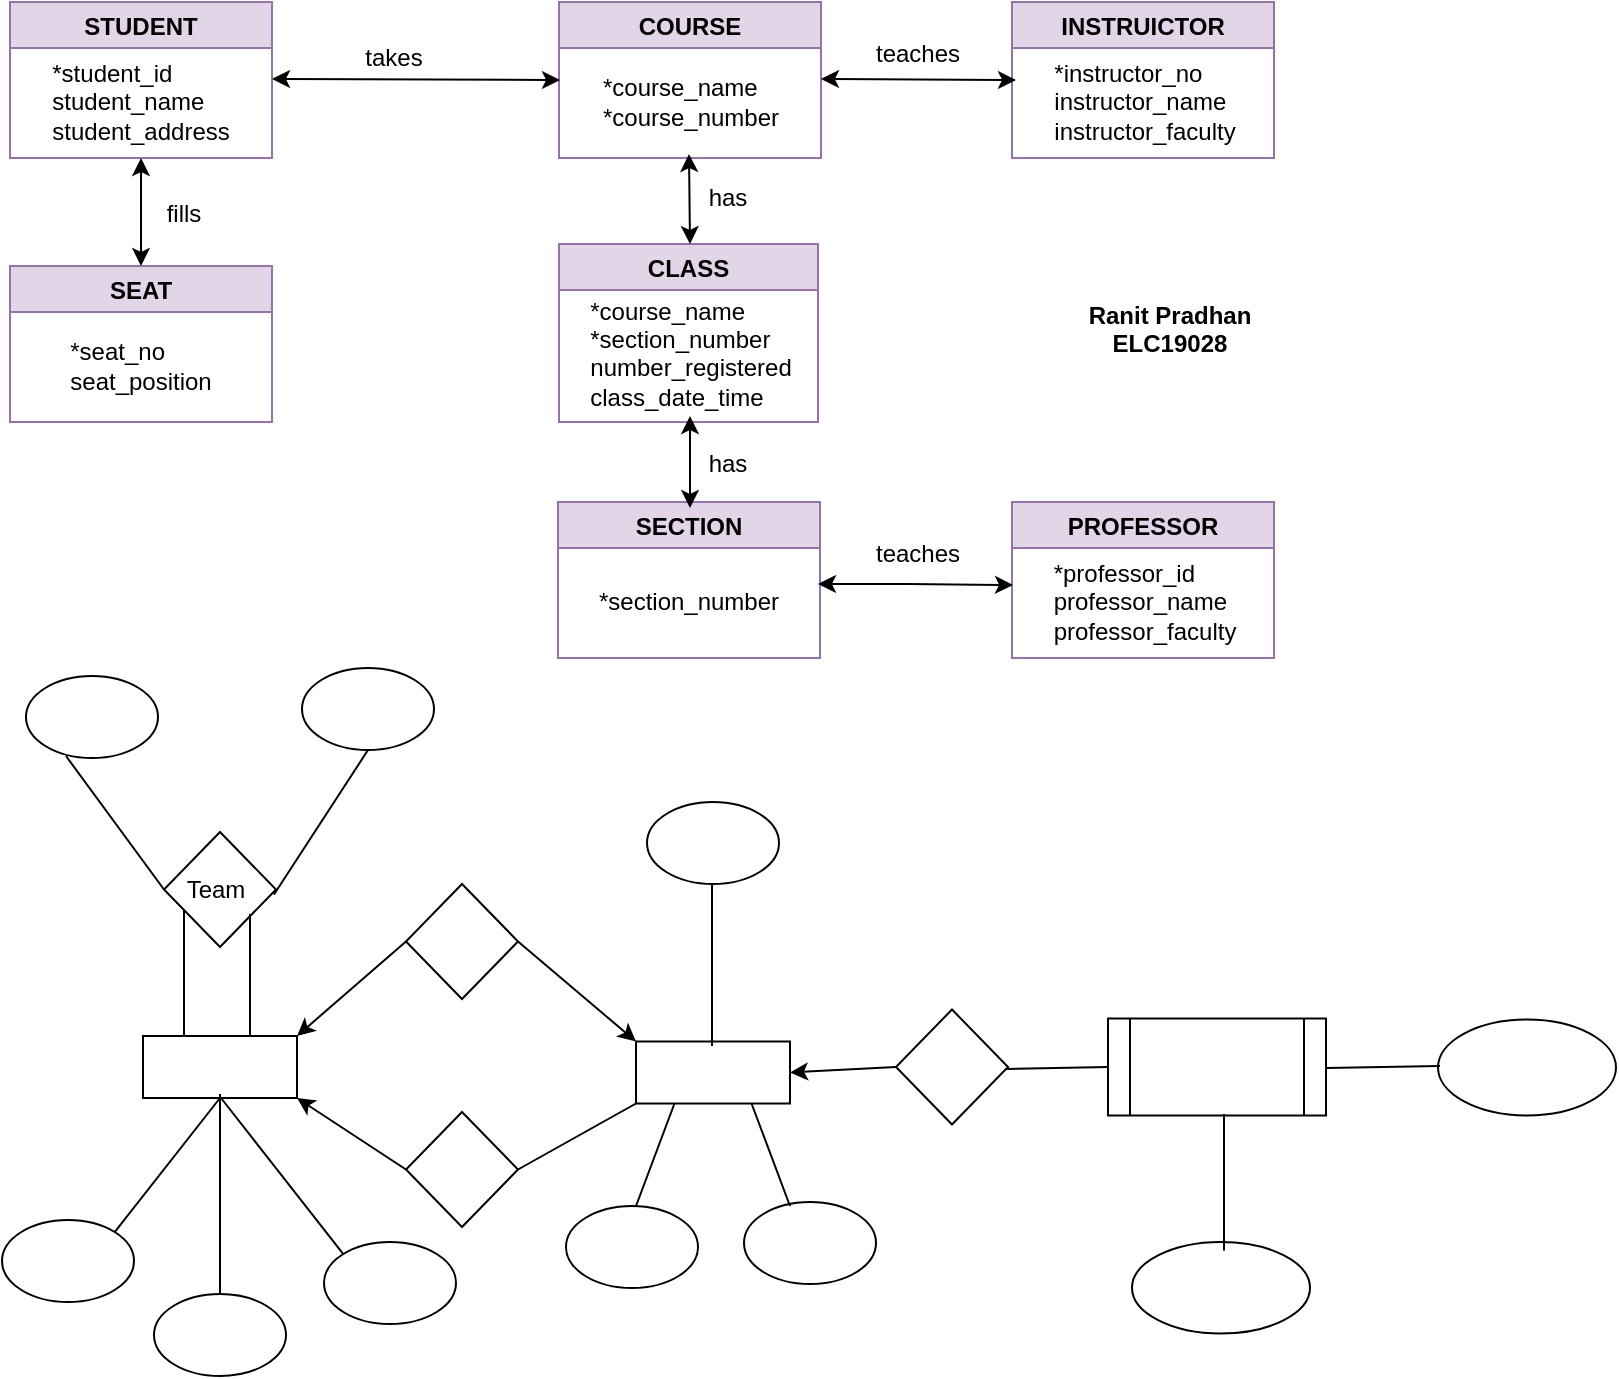 <mxfile version="16.5.6" type="github">
  <diagram id="NNdJHqBH9D12fwPxONFa" name="Page-1">
    <mxGraphModel dx="814" dy="470" grid="0" gridSize="10" guides="1" tooltips="1" connect="1" arrows="1" fold="1" page="1" pageScale="1" pageWidth="850" pageHeight="1100" math="0" shadow="0">
      <root>
        <mxCell id="0" />
        <mxCell id="1" parent="0" />
        <mxCell id="EjGBcRymK41cddXluUsa-5" value="STUDENT" style="swimlane;fillColor=#e1d5e7;strokeColor=#9673a6;" vertex="1" parent="1">
          <mxGeometry x="20" y="150" width="131" height="78" as="geometry" />
        </mxCell>
        <mxCell id="EjGBcRymK41cddXluUsa-6" value="&lt;div align=&quot;justify&quot;&gt;*student_id&lt;/div&gt;&lt;div align=&quot;justify&quot;&gt;student_name&lt;/div&gt;&lt;div align=&quot;justify&quot;&gt;student_address&lt;br&gt;&lt;/div&gt;" style="text;html=1;align=center;verticalAlign=middle;resizable=0;points=[];autosize=1;strokeColor=none;fillColor=none;" vertex="1" parent="EjGBcRymK41cddXluUsa-5">
          <mxGeometry x="16" y="27" width="98" height="46" as="geometry" />
        </mxCell>
        <mxCell id="EjGBcRymK41cddXluUsa-9" value="SEAT" style="swimlane;fillColor=#e1d5e7;strokeColor=#9673a6;" vertex="1" parent="1">
          <mxGeometry x="20" y="282" width="131" height="78" as="geometry" />
        </mxCell>
        <mxCell id="EjGBcRymK41cddXluUsa-10" value="&lt;div align=&quot;justify&quot;&gt;*seat_no&lt;/div&gt;&lt;div align=&quot;justify&quot;&gt;seat_position&lt;br&gt;&lt;/div&gt;" style="text;html=1;align=center;verticalAlign=middle;resizable=0;points=[];autosize=1;strokeColor=none;fillColor=none;" vertex="1" parent="EjGBcRymK41cddXluUsa-9">
          <mxGeometry x="25" y="34" width="80" height="32" as="geometry" />
        </mxCell>
        <mxCell id="EjGBcRymK41cddXluUsa-11" value="COURSE" style="swimlane;fillColor=#e1d5e7;strokeColor=#9673a6;" vertex="1" parent="1">
          <mxGeometry x="294.5" y="150" width="131" height="78" as="geometry" />
        </mxCell>
        <mxCell id="EjGBcRymK41cddXluUsa-12" value="&lt;div align=&quot;justify&quot;&gt;*course_name&lt;/div&gt;&lt;div align=&quot;justify&quot;&gt;*course_number&lt;br&gt;&lt;/div&gt;" style="text;html=1;align=center;verticalAlign=middle;resizable=0;points=[];autosize=1;strokeColor=none;fillColor=none;" vertex="1" parent="EjGBcRymK41cddXluUsa-11">
          <mxGeometry x="16" y="34" width="98" height="32" as="geometry" />
        </mxCell>
        <mxCell id="EjGBcRymK41cddXluUsa-13" value="CLASS" style="swimlane;fillColor=#e1d5e7;strokeColor=#9673a6;" vertex="1" parent="1">
          <mxGeometry x="294.5" y="271" width="129.5" height="89" as="geometry" />
        </mxCell>
        <mxCell id="EjGBcRymK41cddXluUsa-14" value="&lt;div align=&quot;justify&quot;&gt;*course_name&lt;/div&gt;&lt;div align=&quot;justify&quot;&gt;*section_number&lt;/div&gt;&lt;div align=&quot;justify&quot;&gt;number_registered&lt;/div&gt;&lt;div align=&quot;justify&quot;&gt;class_date_time&lt;br&gt;&lt;/div&gt;&lt;div align=&quot;justify&quot;&gt;&lt;br&gt;&lt;/div&gt;" style="text;html=1;align=center;verticalAlign=middle;resizable=0;points=[];autosize=1;strokeColor=none;fillColor=none;" vertex="1" parent="EjGBcRymK41cddXluUsa-13">
          <mxGeometry x="10" y="25" width="110" height="74" as="geometry" />
        </mxCell>
        <mxCell id="EjGBcRymK41cddXluUsa-15" value="SECTION" style="swimlane;fillColor=#e1d5e7;strokeColor=#9673a6;" vertex="1" parent="1">
          <mxGeometry x="294" y="400" width="131" height="78" as="geometry" />
        </mxCell>
        <mxCell id="EjGBcRymK41cddXluUsa-16" value="*section_number" style="text;html=1;align=center;verticalAlign=middle;resizable=0;points=[];autosize=1;strokeColor=none;fillColor=none;" vertex="1" parent="EjGBcRymK41cddXluUsa-15">
          <mxGeometry x="15" y="41" width="100" height="18" as="geometry" />
        </mxCell>
        <mxCell id="EjGBcRymK41cddXluUsa-17" value="INSTRUICTOR" style="swimlane;fillColor=#e1d5e7;strokeColor=#9673a6;startSize=23;" vertex="1" parent="1">
          <mxGeometry x="521" y="150" width="131" height="78" as="geometry" />
        </mxCell>
        <mxCell id="EjGBcRymK41cddXluUsa-18" value="&lt;div align=&quot;justify&quot;&gt;*instructor_no&lt;/div&gt;&lt;div align=&quot;justify&quot;&gt;instructor_name&lt;/div&gt;&lt;div align=&quot;justify&quot;&gt;&lt;div&gt;instructor_faculty&lt;/div&gt;&lt;/div&gt;" style="text;html=1;align=center;verticalAlign=middle;resizable=0;points=[];autosize=1;strokeColor=none;fillColor=none;" vertex="1" parent="EjGBcRymK41cddXluUsa-17">
          <mxGeometry x="15" y="27" width="101" height="46" as="geometry" />
        </mxCell>
        <mxCell id="EjGBcRymK41cddXluUsa-19" value="PROFESSOR" style="swimlane;fillColor=#e1d5e7;strokeColor=#9673a6;" vertex="1" parent="1">
          <mxGeometry x="521" y="400" width="131" height="78" as="geometry" />
        </mxCell>
        <mxCell id="EjGBcRymK41cddXluUsa-20" value="&lt;div align=&quot;justify&quot;&gt;*professor_id&lt;/div&gt;&lt;div align=&quot;justify&quot;&gt;professor_name&lt;/div&gt;&lt;div align=&quot;justify&quot;&gt;professor_faculty&lt;br&gt;&lt;/div&gt;" style="text;html=1;align=center;verticalAlign=middle;resizable=0;points=[];autosize=1;strokeColor=none;fillColor=none;" vertex="1" parent="EjGBcRymK41cddXluUsa-19">
          <mxGeometry x="15" y="27" width="101" height="46" as="geometry" />
        </mxCell>
        <mxCell id="EjGBcRymK41cddXluUsa-45" value="" style="endArrow=classic;startArrow=classic;html=1;rounded=0;shadow=0;sketch=0;entryX=0.5;entryY=1;entryDx=0;entryDy=0;exitX=0.5;exitY=0;exitDx=0;exitDy=0;" edge="1" parent="1" source="EjGBcRymK41cddXluUsa-9" target="EjGBcRymK41cddXluUsa-5">
          <mxGeometry width="50" height="50" relative="1" as="geometry">
            <mxPoint x="158" y="291" as="sourcePoint" />
            <mxPoint x="158" y="221" as="targetPoint" />
          </mxGeometry>
        </mxCell>
        <mxCell id="EjGBcRymK41cddXluUsa-46" value="" style="endArrow=classic;startArrow=classic;html=1;rounded=0;shadow=0;sketch=0;entryX=0.5;entryY=1;entryDx=0;entryDy=0;" edge="1" parent="1">
          <mxGeometry width="50" height="50" relative="1" as="geometry">
            <mxPoint x="295" y="189" as="sourcePoint" />
            <mxPoint x="151" y="188.5" as="targetPoint" />
            <Array as="points" />
          </mxGeometry>
        </mxCell>
        <mxCell id="EjGBcRymK41cddXluUsa-47" value="" style="endArrow=classic;startArrow=classic;html=1;rounded=0;shadow=0;sketch=0;entryX=0.5;entryY=1;entryDx=0;entryDy=0;" edge="1" parent="1">
          <mxGeometry width="50" height="50" relative="1" as="geometry">
            <mxPoint x="523" y="189" as="sourcePoint" />
            <mxPoint x="425.5" y="188.5" as="targetPoint" />
            <Array as="points" />
          </mxGeometry>
        </mxCell>
        <mxCell id="EjGBcRymK41cddXluUsa-48" value="" style="endArrow=classic;startArrow=classic;html=1;rounded=0;shadow=0;sketch=0;entryX=0.5;entryY=1;entryDx=0;entryDy=0;" edge="1" parent="1">
          <mxGeometry width="50" height="50" relative="1" as="geometry">
            <mxPoint x="360" y="271" as="sourcePoint" />
            <mxPoint x="359.5" y="226" as="targetPoint" />
          </mxGeometry>
        </mxCell>
        <mxCell id="EjGBcRymK41cddXluUsa-50" value="" style="endArrow=classic;startArrow=classic;html=1;rounded=0;shadow=0;sketch=0;" edge="1" parent="1">
          <mxGeometry width="50" height="50" relative="1" as="geometry">
            <mxPoint x="360" y="403" as="sourcePoint" />
            <mxPoint x="360" y="357" as="targetPoint" />
            <Array as="points">
              <mxPoint x="360" y="380" />
            </Array>
          </mxGeometry>
        </mxCell>
        <mxCell id="EjGBcRymK41cddXluUsa-51" value="" style="endArrow=classic;startArrow=classic;html=1;rounded=0;shadow=0;sketch=0;entryX=0.5;entryY=1;entryDx=0;entryDy=0;" edge="1" parent="1">
          <mxGeometry width="50" height="50" relative="1" as="geometry">
            <mxPoint x="521.5" y="441.5" as="sourcePoint" />
            <mxPoint x="424" y="441" as="targetPoint" />
            <Array as="points">
              <mxPoint x="469" y="441" />
            </Array>
          </mxGeometry>
        </mxCell>
        <mxCell id="EjGBcRymK41cddXluUsa-52" value="teaches" style="text;html=1;strokeColor=none;fillColor=none;align=center;verticalAlign=middle;whiteSpace=wrap;rounded=0;" vertex="1" parent="1">
          <mxGeometry x="444" y="411" width="60" height="30" as="geometry" />
        </mxCell>
        <mxCell id="EjGBcRymK41cddXluUsa-53" value="teaches" style="text;html=1;strokeColor=none;fillColor=none;align=center;verticalAlign=middle;whiteSpace=wrap;rounded=0;" vertex="1" parent="1">
          <mxGeometry x="444" y="161" width="60" height="30" as="geometry" />
        </mxCell>
        <mxCell id="EjGBcRymK41cddXluUsa-55" value="has" style="text;html=1;strokeColor=none;fillColor=none;align=center;verticalAlign=middle;whiteSpace=wrap;rounded=0;" vertex="1" parent="1">
          <mxGeometry x="349" y="366" width="60" height="30" as="geometry" />
        </mxCell>
        <mxCell id="EjGBcRymK41cddXluUsa-56" value="has" style="text;html=1;strokeColor=none;fillColor=none;align=center;verticalAlign=middle;whiteSpace=wrap;rounded=0;" vertex="1" parent="1">
          <mxGeometry x="349" y="233" width="60" height="30" as="geometry" />
        </mxCell>
        <mxCell id="EjGBcRymK41cddXluUsa-57" value="takes" style="text;html=1;strokeColor=none;fillColor=none;align=center;verticalAlign=middle;whiteSpace=wrap;rounded=0;" vertex="1" parent="1">
          <mxGeometry x="182" y="163" width="60" height="30" as="geometry" />
        </mxCell>
        <mxCell id="EjGBcRymK41cddXluUsa-58" value="fills" style="text;html=1;strokeColor=none;fillColor=none;align=center;verticalAlign=middle;whiteSpace=wrap;rounded=0;" vertex="1" parent="1">
          <mxGeometry x="77" y="241" width="60" height="30" as="geometry" />
        </mxCell>
        <mxCell id="EjGBcRymK41cddXluUsa-59" value="&lt;div&gt;&lt;b&gt;Ranit Pradhan&lt;/b&gt;&lt;/div&gt;&lt;div&gt;&lt;b&gt;ELC19028&lt;br&gt;&lt;/b&gt;&lt;/div&gt;&lt;div&gt;&lt;b&gt;&lt;br&gt;&lt;/b&gt;&lt;/div&gt;" style="text;html=1;strokeColor=none;fillColor=none;align=center;verticalAlign=middle;whiteSpace=wrap;rounded=0;" vertex="1" parent="1">
          <mxGeometry x="532" y="287.75" width="136" height="66.5" as="geometry" />
        </mxCell>
        <mxCell id="EjGBcRymK41cddXluUsa-60" value="" style="rounded=0;whiteSpace=wrap;html=1;gradientColor=none;" vertex="1" parent="1">
          <mxGeometry x="86.5" y="667" width="77" height="31" as="geometry" />
        </mxCell>
        <mxCell id="EjGBcRymK41cddXluUsa-61" value="" style="rounded=0;whiteSpace=wrap;html=1;gradientColor=none;" vertex="1" parent="1">
          <mxGeometry x="333" y="669.75" width="77" height="31" as="geometry" />
        </mxCell>
        <mxCell id="EjGBcRymK41cddXluUsa-95" style="edgeStyle=none;rounded=0;sketch=0;orthogonalLoop=1;jettySize=auto;html=1;exitX=0;exitY=0.5;exitDx=0;exitDy=0;entryX=1;entryY=0.5;entryDx=0;entryDy=0;shadow=0;" edge="1" parent="1" source="EjGBcRymK41cddXluUsa-63" target="EjGBcRymK41cddXluUsa-61">
          <mxGeometry relative="1" as="geometry" />
        </mxCell>
        <mxCell id="EjGBcRymK41cddXluUsa-63" value="" style="rhombus;whiteSpace=wrap;html=1;gradientColor=none;" vertex="1" parent="1">
          <mxGeometry x="463" y="653.75" width="56" height="57.5" as="geometry" />
        </mxCell>
        <mxCell id="EjGBcRymK41cddXluUsa-64" value="" style="shape=process;whiteSpace=wrap;html=1;backgroundOutline=1;gradientColor=none;" vertex="1" parent="1">
          <mxGeometry x="569" y="658.25" width="109" height="48.5" as="geometry" />
        </mxCell>
        <mxCell id="EjGBcRymK41cddXluUsa-65" value="" style="ellipse;whiteSpace=wrap;html=1;gradientColor=none;" vertex="1" parent="1">
          <mxGeometry x="734" y="658.75" width="89" height="48" as="geometry" />
        </mxCell>
        <mxCell id="EjGBcRymK41cddXluUsa-66" value="" style="ellipse;whiteSpace=wrap;html=1;gradientColor=none;" vertex="1" parent="1">
          <mxGeometry x="581" y="770" width="89" height="45.75" as="geometry" />
        </mxCell>
        <mxCell id="EjGBcRymK41cddXluUsa-68" value="" style="ellipse;whiteSpace=wrap;html=1;gradientColor=none;" vertex="1" parent="1">
          <mxGeometry x="16" y="759" width="66" height="41" as="geometry" />
        </mxCell>
        <mxCell id="EjGBcRymK41cddXluUsa-69" value="" style="ellipse;whiteSpace=wrap;html=1;gradientColor=none;" vertex="1" parent="1">
          <mxGeometry x="92" y="796" width="66" height="41" as="geometry" />
        </mxCell>
        <mxCell id="EjGBcRymK41cddXluUsa-70" value="" style="ellipse;whiteSpace=wrap;html=1;gradientColor=none;" vertex="1" parent="1">
          <mxGeometry x="177" y="770" width="66" height="41" as="geometry" />
        </mxCell>
        <mxCell id="EjGBcRymK41cddXluUsa-85" style="edgeStyle=none;rounded=0;sketch=0;orthogonalLoop=1;jettySize=auto;html=1;exitX=0;exitY=0.5;exitDx=0;exitDy=0;entryX=1;entryY=0;entryDx=0;entryDy=0;shadow=0;" edge="1" parent="1" source="EjGBcRymK41cddXluUsa-71" target="EjGBcRymK41cddXluUsa-60">
          <mxGeometry relative="1" as="geometry" />
        </mxCell>
        <mxCell id="EjGBcRymK41cddXluUsa-87" style="edgeStyle=none;rounded=0;sketch=0;orthogonalLoop=1;jettySize=auto;html=1;exitX=1;exitY=0.5;exitDx=0;exitDy=0;entryX=0;entryY=0;entryDx=0;entryDy=0;shadow=0;" edge="1" parent="1" source="EjGBcRymK41cddXluUsa-71" target="EjGBcRymK41cddXluUsa-61">
          <mxGeometry relative="1" as="geometry" />
        </mxCell>
        <mxCell id="EjGBcRymK41cddXluUsa-71" value="" style="rhombus;whiteSpace=wrap;html=1;gradientColor=none;" vertex="1" parent="1">
          <mxGeometry x="218" y="591" width="56" height="57.5" as="geometry" />
        </mxCell>
        <mxCell id="EjGBcRymK41cddXluUsa-86" style="edgeStyle=none;rounded=0;sketch=0;orthogonalLoop=1;jettySize=auto;html=1;exitX=0;exitY=0.5;exitDx=0;exitDy=0;entryX=1;entryY=1;entryDx=0;entryDy=0;shadow=0;" edge="1" parent="1" source="EjGBcRymK41cddXluUsa-72" target="EjGBcRymK41cddXluUsa-60">
          <mxGeometry relative="1" as="geometry" />
        </mxCell>
        <mxCell id="EjGBcRymK41cddXluUsa-72" value="" style="rhombus;whiteSpace=wrap;html=1;gradientColor=none;" vertex="1" parent="1">
          <mxGeometry x="218" y="705" width="56" height="57.5" as="geometry" />
        </mxCell>
        <mxCell id="EjGBcRymK41cddXluUsa-77" value="" style="endArrow=none;html=1;rounded=0;shadow=0;sketch=0;entryX=0;entryY=0;entryDx=0;entryDy=0;" edge="1" parent="1" target="EjGBcRymK41cddXluUsa-70">
          <mxGeometry width="50" height="50" relative="1" as="geometry">
            <mxPoint x="125.5" y="698" as="sourcePoint" />
            <mxPoint x="163.5" y="730.12" as="targetPoint" />
          </mxGeometry>
        </mxCell>
        <mxCell id="EjGBcRymK41cddXluUsa-78" value="" style="endArrow=none;html=1;rounded=0;shadow=0;sketch=0;exitX=0.5;exitY=0;exitDx=0;exitDy=0;" edge="1" parent="1" source="EjGBcRymK41cddXluUsa-69">
          <mxGeometry width="50" height="50" relative="1" as="geometry">
            <mxPoint x="124.5" y="765" as="sourcePoint" />
            <mxPoint x="125" y="696" as="targetPoint" />
          </mxGeometry>
        </mxCell>
        <mxCell id="EjGBcRymK41cddXluUsa-79" value="" style="endArrow=none;html=1;rounded=0;shadow=0;sketch=0;entryX=0.5;entryY=1;entryDx=0;entryDy=0;exitX=1;exitY=0;exitDx=0;exitDy=0;" edge="1" parent="1" source="EjGBcRymK41cddXluUsa-68" target="EjGBcRymK41cddXluUsa-60">
          <mxGeometry width="50" height="50" relative="1" as="geometry">
            <mxPoint x="55" y="705" as="sourcePoint" />
            <mxPoint x="115.879" y="783.184" as="targetPoint" />
          </mxGeometry>
        </mxCell>
        <mxCell id="EjGBcRymK41cddXluUsa-80" value="" style="rhombus;whiteSpace=wrap;html=1;gradientColor=none;" vertex="1" parent="1">
          <mxGeometry x="97" y="565" width="56" height="57.5" as="geometry" />
        </mxCell>
        <mxCell id="EjGBcRymK41cddXluUsa-83" value="" style="endArrow=none;html=1;rounded=0;shadow=0;sketch=0;" edge="1" parent="1">
          <mxGeometry width="50" height="50" relative="1" as="geometry">
            <mxPoint x="140" y="667" as="sourcePoint" />
            <mxPoint x="140" y="606" as="targetPoint" />
          </mxGeometry>
        </mxCell>
        <mxCell id="EjGBcRymK41cddXluUsa-84" value="" style="endArrow=none;html=1;rounded=0;shadow=0;sketch=0;" edge="1" parent="1">
          <mxGeometry width="50" height="50" relative="1" as="geometry">
            <mxPoint x="107" y="667" as="sourcePoint" />
            <mxPoint x="107" y="604" as="targetPoint" />
            <Array as="points" />
          </mxGeometry>
        </mxCell>
        <mxCell id="EjGBcRymK41cddXluUsa-88" value="" style="endArrow=none;html=1;rounded=0;shadow=0;sketch=0;entryX=0;entryY=1;entryDx=0;entryDy=0;exitX=1;exitY=0.5;exitDx=0;exitDy=0;" edge="1" parent="1" source="EjGBcRymK41cddXluUsa-72" target="EjGBcRymK41cddXluUsa-61">
          <mxGeometry width="50" height="50" relative="1" as="geometry">
            <mxPoint x="274" y="736" as="sourcePoint" />
            <mxPoint x="324" y="686" as="targetPoint" />
          </mxGeometry>
        </mxCell>
        <mxCell id="EjGBcRymK41cddXluUsa-89" value="" style="ellipse;whiteSpace=wrap;html=1;gradientColor=none;" vertex="1" parent="1">
          <mxGeometry x="387" y="750" width="66" height="41" as="geometry" />
        </mxCell>
        <mxCell id="EjGBcRymK41cddXluUsa-90" value="" style="ellipse;whiteSpace=wrap;html=1;gradientColor=none;" vertex="1" parent="1">
          <mxGeometry x="298" y="752" width="66" height="41" as="geometry" />
        </mxCell>
        <mxCell id="EjGBcRymK41cddXluUsa-91" value="" style="ellipse;whiteSpace=wrap;html=1;gradientColor=none;" vertex="1" parent="1">
          <mxGeometry x="338.5" y="550" width="66" height="41" as="geometry" />
        </mxCell>
        <mxCell id="EjGBcRymK41cddXluUsa-92" value="" style="endArrow=none;html=1;rounded=0;shadow=0;sketch=0;entryX=0.25;entryY=1;entryDx=0;entryDy=0;" edge="1" parent="1" target="EjGBcRymK41cddXluUsa-61">
          <mxGeometry width="50" height="50" relative="1" as="geometry">
            <mxPoint x="333" y="752" as="sourcePoint" />
            <mxPoint x="392" y="716.75" as="targetPoint" />
          </mxGeometry>
        </mxCell>
        <mxCell id="EjGBcRymK41cddXluUsa-93" value="" style="endArrow=none;html=1;rounded=0;shadow=0;sketch=0;entryX=0.75;entryY=1;entryDx=0;entryDy=0;" edge="1" parent="1" target="EjGBcRymK41cddXluUsa-61">
          <mxGeometry width="50" height="50" relative="1" as="geometry">
            <mxPoint x="410" y="752" as="sourcePoint" />
            <mxPoint x="429.25" y="700.75" as="targetPoint" />
          </mxGeometry>
        </mxCell>
        <mxCell id="EjGBcRymK41cddXluUsa-94" value="" style="endArrow=none;html=1;rounded=0;shadow=0;sketch=0;" edge="1" parent="1">
          <mxGeometry width="50" height="50" relative="1" as="geometry">
            <mxPoint x="371" y="672" as="sourcePoint" />
            <mxPoint x="371" y="591" as="targetPoint" />
          </mxGeometry>
        </mxCell>
        <mxCell id="EjGBcRymK41cddXluUsa-97" value="" style="endArrow=none;html=1;rounded=0;shadow=0;sketch=0;" edge="1" parent="1">
          <mxGeometry width="50" height="50" relative="1" as="geometry">
            <mxPoint x="627" y="774.25" as="sourcePoint" />
            <mxPoint x="627" y="706" as="targetPoint" />
          </mxGeometry>
        </mxCell>
        <mxCell id="EjGBcRymK41cddXluUsa-99" value="" style="endArrow=none;html=1;rounded=0;shadow=0;sketch=0;entryX=0;entryY=0.5;entryDx=0;entryDy=0;" edge="1" parent="1" target="EjGBcRymK41cddXluUsa-64">
          <mxGeometry width="50" height="50" relative="1" as="geometry">
            <mxPoint x="518" y="683.5" as="sourcePoint" />
            <mxPoint x="518" y="622.5" as="targetPoint" />
          </mxGeometry>
        </mxCell>
        <mxCell id="EjGBcRymK41cddXluUsa-100" value="" style="endArrow=none;html=1;rounded=0;shadow=0;sketch=0;" edge="1" parent="1">
          <mxGeometry width="50" height="50" relative="1" as="geometry">
            <mxPoint x="678" y="683" as="sourcePoint" />
            <mxPoint x="735" y="682" as="targetPoint" />
          </mxGeometry>
        </mxCell>
        <mxCell id="EjGBcRymK41cddXluUsa-101" value="" style="ellipse;whiteSpace=wrap;html=1;gradientColor=none;" vertex="1" parent="1">
          <mxGeometry x="28" y="487" width="66" height="41" as="geometry" />
        </mxCell>
        <mxCell id="EjGBcRymK41cddXluUsa-102" value="" style="ellipse;whiteSpace=wrap;html=1;gradientColor=none;" vertex="1" parent="1">
          <mxGeometry x="166" y="483" width="66" height="41" as="geometry" />
        </mxCell>
        <mxCell id="EjGBcRymK41cddXluUsa-104" value="" style="endArrow=none;html=1;rounded=0;shadow=0;sketch=0;entryX=0.5;entryY=1;entryDx=0;entryDy=0;" edge="1" parent="1" target="EjGBcRymK41cddXluUsa-102">
          <mxGeometry width="50" height="50" relative="1" as="geometry">
            <mxPoint x="152" y="596.25" as="sourcePoint" />
            <mxPoint x="152" y="528" as="targetPoint" />
          </mxGeometry>
        </mxCell>
        <mxCell id="EjGBcRymK41cddXluUsa-105" value="" style="endArrow=none;html=1;rounded=0;shadow=0;sketch=0;entryX=0;entryY=0.5;entryDx=0;entryDy=0;exitX=0.303;exitY=0.976;exitDx=0;exitDy=0;exitPerimeter=0;" edge="1" parent="1" source="EjGBcRymK41cddXluUsa-101" target="EjGBcRymK41cddXluUsa-80">
          <mxGeometry width="50" height="50" relative="1" as="geometry">
            <mxPoint x="50" y="663.25" as="sourcePoint" />
            <mxPoint x="97" y="591" as="targetPoint" />
          </mxGeometry>
        </mxCell>
        <mxCell id="EjGBcRymK41cddXluUsa-106" value="Team" style="text;html=1;strokeColor=none;fillColor=none;align=center;verticalAlign=middle;whiteSpace=wrap;rounded=0;" vertex="1" parent="1">
          <mxGeometry x="93" y="578.75" width="60" height="30" as="geometry" />
        </mxCell>
      </root>
    </mxGraphModel>
  </diagram>
</mxfile>
